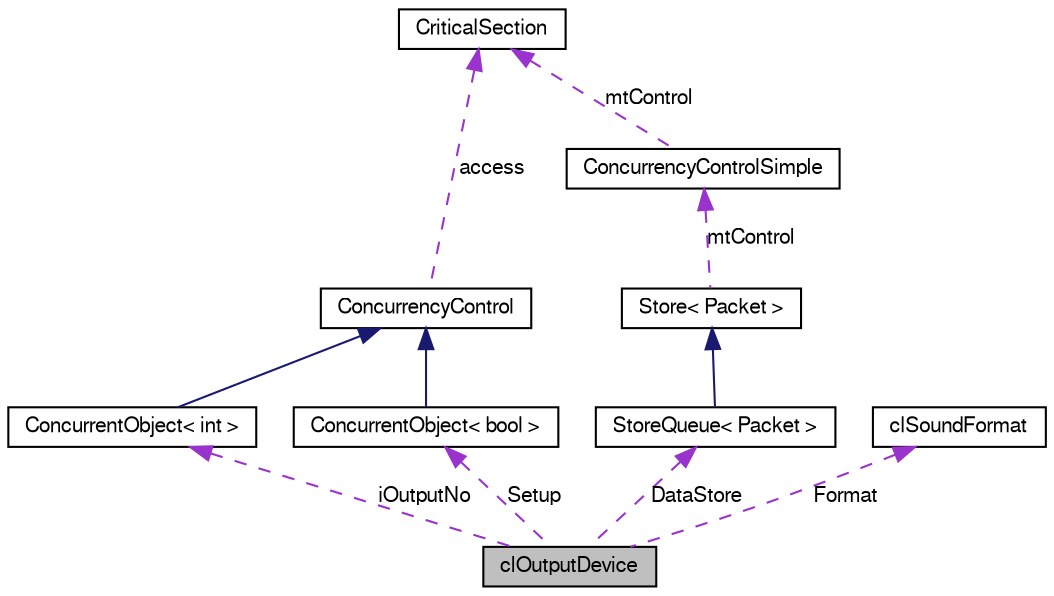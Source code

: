 digraph G
{
  edge [fontname="FreeSans",fontsize="10",labelfontname="FreeSans",labelfontsize="10"];
  node [fontname="FreeSans",fontsize="10",shape=record];
  Node1 [label="clOutputDevice",height=0.2,width=0.4,color="black", fillcolor="grey75", style="filled" fontcolor="black"];
  Node2 -> Node1 [dir=back,color="darkorchid3",fontsize="10",style="dashed",label="iOutputNo",fontname="FreeSans"];
  Node2 [label="ConcurrentObject\< int \>",height=0.2,width=0.4,color="black", fillcolor="white", style="filled",URL="$class_concurrent_object.html"];
  Node3 -> Node2 [dir=back,color="midnightblue",fontsize="10",style="solid",fontname="FreeSans"];
  Node3 [label="ConcurrencyControl",height=0.2,width=0.4,color="black", fillcolor="white", style="filled",URL="$class_concurrency_control.html",tooltip="Advanced concurrency control object."];
  Node4 -> Node3 [dir=back,color="darkorchid3",fontsize="10",style="dashed",label="access",fontname="FreeSans"];
  Node4 [label="CriticalSection",height=0.2,width=0.4,color="black", fillcolor="white", style="filled",URL="$class_critical_section.html",tooltip="Critical section class with Enter and Leave methods."];
  Node5 -> Node1 [dir=back,color="darkorchid3",fontsize="10",style="dashed",label="Format",fontname="FreeSans"];
  Node5 [label="clSoundFormat",height=0.2,width=0.4,color="black", fillcolor="white", style="filled",URL="$structcl_sound_format.html"];
  Node6 -> Node1 [dir=back,color="darkorchid3",fontsize="10",style="dashed",label="DataStore",fontname="FreeSans"];
  Node6 [label="StoreQueue\< Packet \>",height=0.2,width=0.4,color="black", fillcolor="white", style="filled",URL="$class_store_queue.html"];
  Node7 -> Node6 [dir=back,color="midnightblue",fontsize="10",style="solid",fontname="FreeSans"];
  Node7 [label="Store\< Packet \>",height=0.2,width=0.4,color="black", fillcolor="white", style="filled",URL="$class_store.html"];
  Node8 -> Node7 [dir=back,color="darkorchid3",fontsize="10",style="dashed",label="mtControl",fontname="FreeSans"];
  Node8 [label="ConcurrencyControlSimple",height=0.2,width=0.4,color="black", fillcolor="white", style="filled",URL="$class_concurrency_control_simple.html",tooltip="simple version of ConcurrencyControl class which avoids the need for threadID parameters"];
  Node4 -> Node8 [dir=back,color="darkorchid3",fontsize="10",style="dashed",label="mtControl",fontname="FreeSans"];
  Node9 -> Node1 [dir=back,color="darkorchid3",fontsize="10",style="dashed",label="Setup",fontname="FreeSans"];
  Node9 [label="ConcurrentObject\< bool \>",height=0.2,width=0.4,color="black", fillcolor="white", style="filled",URL="$class_concurrent_object.html"];
  Node3 -> Node9 [dir=back,color="midnightblue",fontsize="10",style="solid",fontname="FreeSans"];
}

